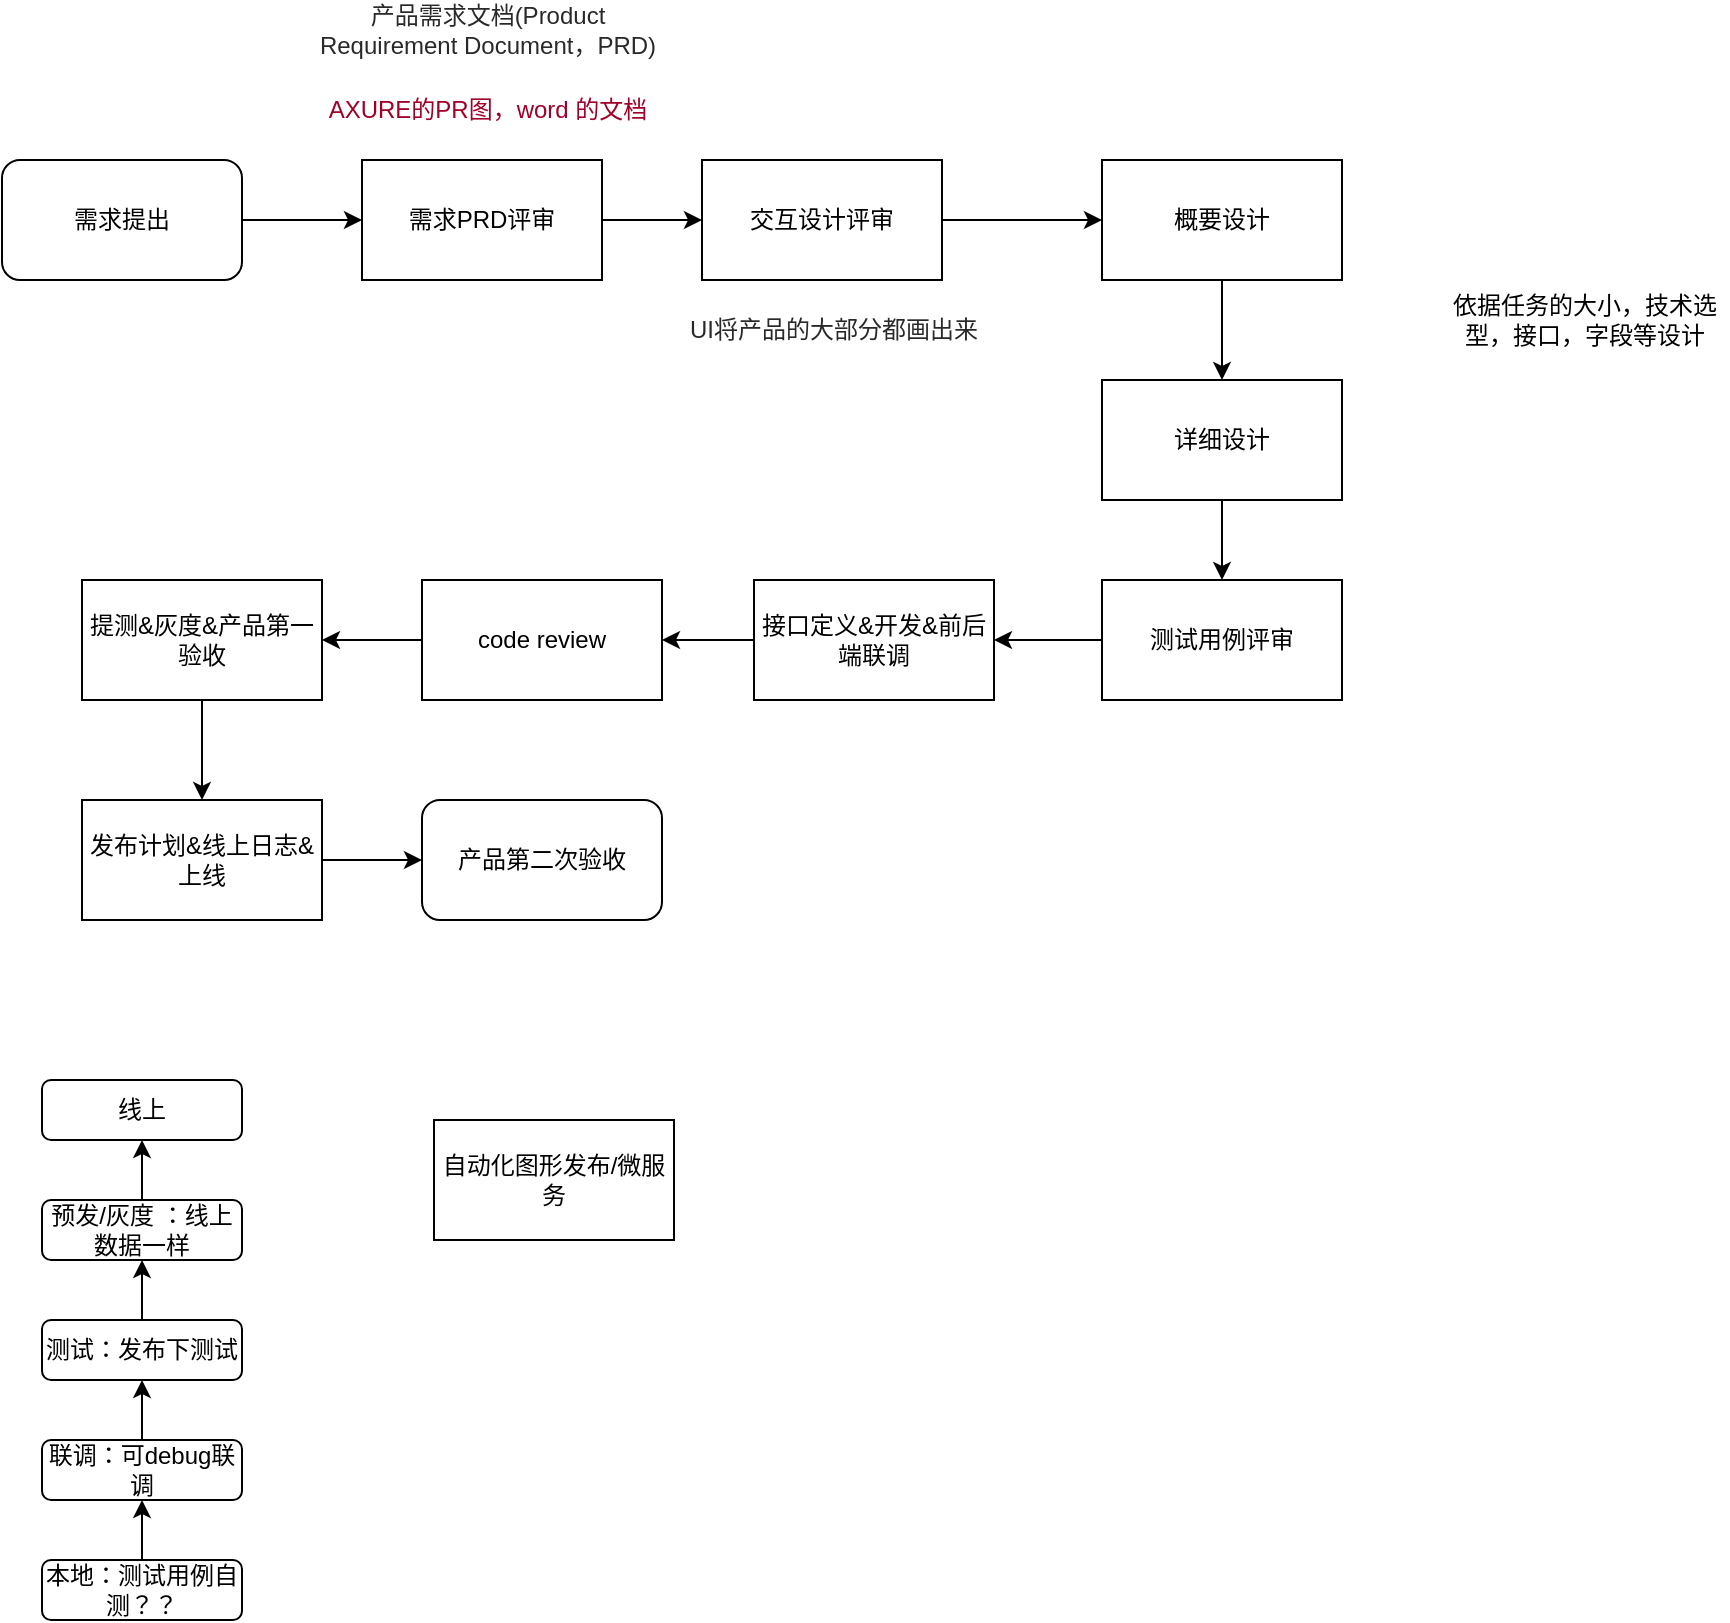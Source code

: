 <mxfile version="13.7.3" type="github">
  <diagram id="0KY5EVTdoGLi4_GUMJjV" name="Page-1">
    <mxGraphModel dx="942" dy="614" grid="1" gridSize="10" guides="1" tooltips="1" connect="1" arrows="1" fold="1" page="1" pageScale="1" pageWidth="827" pageHeight="1169" math="0" shadow="0">
      <root>
        <mxCell id="0" />
        <mxCell id="1" parent="0" />
        <mxCell id="uO6-Ss8m1tkBBqHpcwp5-6" style="edgeStyle=orthogonalEdgeStyle;rounded=0;orthogonalLoop=1;jettySize=auto;html=1;entryX=0;entryY=0.5;entryDx=0;entryDy=0;" edge="1" parent="1" source="uO6-Ss8m1tkBBqHpcwp5-1" target="uO6-Ss8m1tkBBqHpcwp5-3">
          <mxGeometry relative="1" as="geometry" />
        </mxCell>
        <mxCell id="uO6-Ss8m1tkBBqHpcwp5-1" value="需求PRD评审" style="rounded=0;whiteSpace=wrap;html=1;" vertex="1" parent="1">
          <mxGeometry x="230" y="260" width="120" height="60" as="geometry" />
        </mxCell>
        <mxCell id="uO6-Ss8m1tkBBqHpcwp5-5" style="edgeStyle=orthogonalEdgeStyle;rounded=0;orthogonalLoop=1;jettySize=auto;html=1;entryX=0;entryY=0.5;entryDx=0;entryDy=0;" edge="1" parent="1" source="uO6-Ss8m1tkBBqHpcwp5-2" target="uO6-Ss8m1tkBBqHpcwp5-1">
          <mxGeometry relative="1" as="geometry" />
        </mxCell>
        <mxCell id="uO6-Ss8m1tkBBqHpcwp5-2" value="需求提出" style="rounded=1;whiteSpace=wrap;html=1;" vertex="1" parent="1">
          <mxGeometry x="50" y="260" width="120" height="60" as="geometry" />
        </mxCell>
        <mxCell id="uO6-Ss8m1tkBBqHpcwp5-10" style="edgeStyle=orthogonalEdgeStyle;rounded=0;orthogonalLoop=1;jettySize=auto;html=1;entryX=0;entryY=0.5;entryDx=0;entryDy=0;" edge="1" parent="1" source="uO6-Ss8m1tkBBqHpcwp5-3" target="uO6-Ss8m1tkBBqHpcwp5-7">
          <mxGeometry relative="1" as="geometry" />
        </mxCell>
        <mxCell id="uO6-Ss8m1tkBBqHpcwp5-3" value="交互设计评审" style="rounded=0;whiteSpace=wrap;html=1;" vertex="1" parent="1">
          <mxGeometry x="400" y="260" width="120" height="60" as="geometry" />
        </mxCell>
        <mxCell id="uO6-Ss8m1tkBBqHpcwp5-4" value="&lt;span style=&quot;color: rgba(0 , 0 , 0 , 0.84) ; font-family: &amp;#34;pingfang sc&amp;#34; , &amp;#34;hiragino sans gb&amp;#34; , &amp;#34;microsoft yahei&amp;#34; , &amp;#34;stheiti&amp;#34; , &amp;#34;wenquanyi micro hei&amp;#34; , &amp;#34;helvetica&amp;#34; , &amp;#34;arial&amp;#34; , sans-serif ; background-color: rgb(255 , 255 , 255)&quot;&gt;&lt;font style=&quot;font-size: 12px&quot;&gt;产品需求文档(Product Requirement Document，PRD)&lt;/font&gt;&lt;/span&gt;" style="text;html=1;strokeColor=none;fillColor=none;align=center;verticalAlign=middle;whiteSpace=wrap;rounded=0;" vertex="1" parent="1">
          <mxGeometry x="200" y="180" width="186" height="30" as="geometry" />
        </mxCell>
        <mxCell id="uO6-Ss8m1tkBBqHpcwp5-14" style="edgeStyle=orthogonalEdgeStyle;rounded=0;orthogonalLoop=1;jettySize=auto;html=1;entryX=0.5;entryY=0;entryDx=0;entryDy=0;" edge="1" parent="1" source="uO6-Ss8m1tkBBqHpcwp5-7" target="uO6-Ss8m1tkBBqHpcwp5-12">
          <mxGeometry relative="1" as="geometry" />
        </mxCell>
        <mxCell id="uO6-Ss8m1tkBBqHpcwp5-7" value="概要设计" style="rounded=0;whiteSpace=wrap;html=1;" vertex="1" parent="1">
          <mxGeometry x="600" y="260" width="120" height="60" as="geometry" />
        </mxCell>
        <mxCell id="uO6-Ss8m1tkBBqHpcwp5-8" value="&lt;span style=&quot;color: rgba(0 , 0 , 0 , 0.84) ; font-family: &amp;#34;pingfang sc&amp;#34; , &amp;#34;hiragino sans gb&amp;#34; , &amp;#34;microsoft yahei&amp;#34; , &amp;#34;stheiti&amp;#34; , &amp;#34;wenquanyi micro hei&amp;#34; , &amp;#34;helvetica&amp;#34; , &amp;#34;arial&amp;#34; , sans-serif ; background-color: rgb(255 , 255 , 255)&quot;&gt;&lt;font style=&quot;font-size: 12px&quot;&gt;UI将产品的大部分都画出来&lt;/font&gt;&lt;/span&gt;" style="text;html=1;strokeColor=none;fillColor=none;align=center;verticalAlign=middle;whiteSpace=wrap;rounded=0;" vertex="1" parent="1">
          <mxGeometry x="386" y="330" width="160" height="30" as="geometry" />
        </mxCell>
        <mxCell id="uO6-Ss8m1tkBBqHpcwp5-9" value="&lt;font color=&quot;#a00027&quot; face=&quot;pingfang sc, hiragino sans gb, microsoft yahei, stheiti, wenquanyi micro hei, helvetica, arial, sans-serif&quot;&gt;&lt;span style=&quot;background-color: rgb(255 , 255 , 255)&quot;&gt;AXURE的PR图，word 的文档&lt;/span&gt;&lt;/font&gt;" style="text;html=1;strokeColor=none;fillColor=none;align=center;verticalAlign=middle;whiteSpace=wrap;rounded=0;" vertex="1" parent="1">
          <mxGeometry x="200" y="220" width="186" height="30" as="geometry" />
        </mxCell>
        <mxCell id="uO6-Ss8m1tkBBqHpcwp5-34" style="edgeStyle=orthogonalEdgeStyle;rounded=0;orthogonalLoop=1;jettySize=auto;html=1;entryX=1;entryY=0.5;entryDx=0;entryDy=0;" edge="1" parent="1" source="uO6-Ss8m1tkBBqHpcwp5-11" target="uO6-Ss8m1tkBBqHpcwp5-16">
          <mxGeometry relative="1" as="geometry" />
        </mxCell>
        <mxCell id="uO6-Ss8m1tkBBqHpcwp5-11" value="测试用例评审" style="rounded=0;whiteSpace=wrap;html=1;" vertex="1" parent="1">
          <mxGeometry x="600" y="470" width="120" height="60" as="geometry" />
        </mxCell>
        <mxCell id="uO6-Ss8m1tkBBqHpcwp5-15" style="edgeStyle=orthogonalEdgeStyle;rounded=0;orthogonalLoop=1;jettySize=auto;html=1;" edge="1" parent="1" source="uO6-Ss8m1tkBBqHpcwp5-12" target="uO6-Ss8m1tkBBqHpcwp5-11">
          <mxGeometry relative="1" as="geometry" />
        </mxCell>
        <mxCell id="uO6-Ss8m1tkBBqHpcwp5-12" value="详细设计" style="rounded=0;whiteSpace=wrap;html=1;" vertex="1" parent="1">
          <mxGeometry x="600" y="370" width="120" height="60" as="geometry" />
        </mxCell>
        <mxCell id="uO6-Ss8m1tkBBqHpcwp5-13" value="依据任务的大小，技术选型，接口，字段等设计" style="text;html=1;strokeColor=none;fillColor=none;align=center;verticalAlign=middle;whiteSpace=wrap;rounded=0;" vertex="1" parent="1">
          <mxGeometry x="770" y="300" width="143" height="80" as="geometry" />
        </mxCell>
        <mxCell id="uO6-Ss8m1tkBBqHpcwp5-35" style="edgeStyle=orthogonalEdgeStyle;rounded=0;orthogonalLoop=1;jettySize=auto;html=1;entryX=1;entryY=0.5;entryDx=0;entryDy=0;" edge="1" parent="1" source="uO6-Ss8m1tkBBqHpcwp5-16" target="uO6-Ss8m1tkBBqHpcwp5-29">
          <mxGeometry relative="1" as="geometry" />
        </mxCell>
        <mxCell id="uO6-Ss8m1tkBBqHpcwp5-16" value="接口定义&amp;amp;开发&amp;amp;前后端联调" style="rounded=0;whiteSpace=wrap;html=1;" vertex="1" parent="1">
          <mxGeometry x="426" y="470" width="120" height="60" as="geometry" />
        </mxCell>
        <mxCell id="uO6-Ss8m1tkBBqHpcwp5-22" style="edgeStyle=orthogonalEdgeStyle;rounded=0;orthogonalLoop=1;jettySize=auto;html=1;entryX=0.5;entryY=1;entryDx=0;entryDy=0;" edge="1" parent="1" source="uO6-Ss8m1tkBBqHpcwp5-17" target="uO6-Ss8m1tkBBqHpcwp5-18">
          <mxGeometry relative="1" as="geometry" />
        </mxCell>
        <mxCell id="uO6-Ss8m1tkBBqHpcwp5-17" value="本地：测试用例自测？？" style="rounded=1;whiteSpace=wrap;html=1;" vertex="1" parent="1">
          <mxGeometry x="70" y="960" width="100" height="30" as="geometry" />
        </mxCell>
        <mxCell id="uO6-Ss8m1tkBBqHpcwp5-23" style="edgeStyle=orthogonalEdgeStyle;rounded=0;orthogonalLoop=1;jettySize=auto;html=1;entryX=0.5;entryY=1;entryDx=0;entryDy=0;" edge="1" parent="1" source="uO6-Ss8m1tkBBqHpcwp5-18" target="uO6-Ss8m1tkBBqHpcwp5-19">
          <mxGeometry relative="1" as="geometry" />
        </mxCell>
        <mxCell id="uO6-Ss8m1tkBBqHpcwp5-18" value="联调：可debug联调" style="rounded=1;whiteSpace=wrap;html=1;" vertex="1" parent="1">
          <mxGeometry x="70" y="900" width="100" height="30" as="geometry" />
        </mxCell>
        <mxCell id="uO6-Ss8m1tkBBqHpcwp5-24" style="edgeStyle=orthogonalEdgeStyle;rounded=0;orthogonalLoop=1;jettySize=auto;html=1;entryX=0.5;entryY=1;entryDx=0;entryDy=0;" edge="1" parent="1" source="uO6-Ss8m1tkBBqHpcwp5-19" target="uO6-Ss8m1tkBBqHpcwp5-20">
          <mxGeometry relative="1" as="geometry" />
        </mxCell>
        <mxCell id="uO6-Ss8m1tkBBqHpcwp5-19" value="测试：发布下测试" style="rounded=1;whiteSpace=wrap;html=1;" vertex="1" parent="1">
          <mxGeometry x="70" y="840" width="100" height="30" as="geometry" />
        </mxCell>
        <mxCell id="uO6-Ss8m1tkBBqHpcwp5-25" style="edgeStyle=orthogonalEdgeStyle;rounded=0;orthogonalLoop=1;jettySize=auto;html=1;entryX=0.5;entryY=1;entryDx=0;entryDy=0;" edge="1" parent="1" source="uO6-Ss8m1tkBBqHpcwp5-20" target="uO6-Ss8m1tkBBqHpcwp5-21">
          <mxGeometry relative="1" as="geometry" />
        </mxCell>
        <mxCell id="uO6-Ss8m1tkBBqHpcwp5-20" value="预发/灰度 ：线上数据一样" style="rounded=1;whiteSpace=wrap;html=1;" vertex="1" parent="1">
          <mxGeometry x="70" y="780" width="100" height="30" as="geometry" />
        </mxCell>
        <mxCell id="uO6-Ss8m1tkBBqHpcwp5-21" value="线上" style="rounded=1;whiteSpace=wrap;html=1;" vertex="1" parent="1">
          <mxGeometry x="70" y="720" width="100" height="30" as="geometry" />
        </mxCell>
        <mxCell id="uO6-Ss8m1tkBBqHpcwp5-36" style="edgeStyle=orthogonalEdgeStyle;rounded=0;orthogonalLoop=1;jettySize=auto;html=1;entryX=1;entryY=0.5;entryDx=0;entryDy=0;" edge="1" parent="1" source="uO6-Ss8m1tkBBqHpcwp5-29" target="uO6-Ss8m1tkBBqHpcwp5-30">
          <mxGeometry relative="1" as="geometry" />
        </mxCell>
        <mxCell id="uO6-Ss8m1tkBBqHpcwp5-29" value="code review" style="rounded=0;whiteSpace=wrap;html=1;" vertex="1" parent="1">
          <mxGeometry x="260" y="470" width="120" height="60" as="geometry" />
        </mxCell>
        <mxCell id="uO6-Ss8m1tkBBqHpcwp5-37" style="edgeStyle=orthogonalEdgeStyle;rounded=0;orthogonalLoop=1;jettySize=auto;html=1;" edge="1" parent="1" source="uO6-Ss8m1tkBBqHpcwp5-30" target="uO6-Ss8m1tkBBqHpcwp5-31">
          <mxGeometry relative="1" as="geometry" />
        </mxCell>
        <mxCell id="uO6-Ss8m1tkBBqHpcwp5-30" value="提测&amp;amp;灰度&amp;amp;产品第一验收" style="rounded=0;whiteSpace=wrap;html=1;" vertex="1" parent="1">
          <mxGeometry x="90" y="470" width="120" height="60" as="geometry" />
        </mxCell>
        <mxCell id="uO6-Ss8m1tkBBqHpcwp5-40" style="edgeStyle=orthogonalEdgeStyle;rounded=0;orthogonalLoop=1;jettySize=auto;html=1;entryX=0;entryY=0.5;entryDx=0;entryDy=0;" edge="1" parent="1" source="uO6-Ss8m1tkBBqHpcwp5-31" target="uO6-Ss8m1tkBBqHpcwp5-39">
          <mxGeometry relative="1" as="geometry" />
        </mxCell>
        <mxCell id="uO6-Ss8m1tkBBqHpcwp5-31" value="发布计划&amp;amp;线上日志&amp;amp;上线" style="rounded=0;whiteSpace=wrap;html=1;" vertex="1" parent="1">
          <mxGeometry x="90" y="580" width="120" height="60" as="geometry" />
        </mxCell>
        <mxCell id="uO6-Ss8m1tkBBqHpcwp5-33" value="自动化图形发布/微服务" style="rounded=0;whiteSpace=wrap;html=1;" vertex="1" parent="1">
          <mxGeometry x="266" y="740" width="120" height="60" as="geometry" />
        </mxCell>
        <mxCell id="uO6-Ss8m1tkBBqHpcwp5-39" value="&lt;span&gt;产品第二次验收&lt;/span&gt;" style="rounded=1;whiteSpace=wrap;html=1;" vertex="1" parent="1">
          <mxGeometry x="260" y="580" width="120" height="60" as="geometry" />
        </mxCell>
      </root>
    </mxGraphModel>
  </diagram>
</mxfile>
